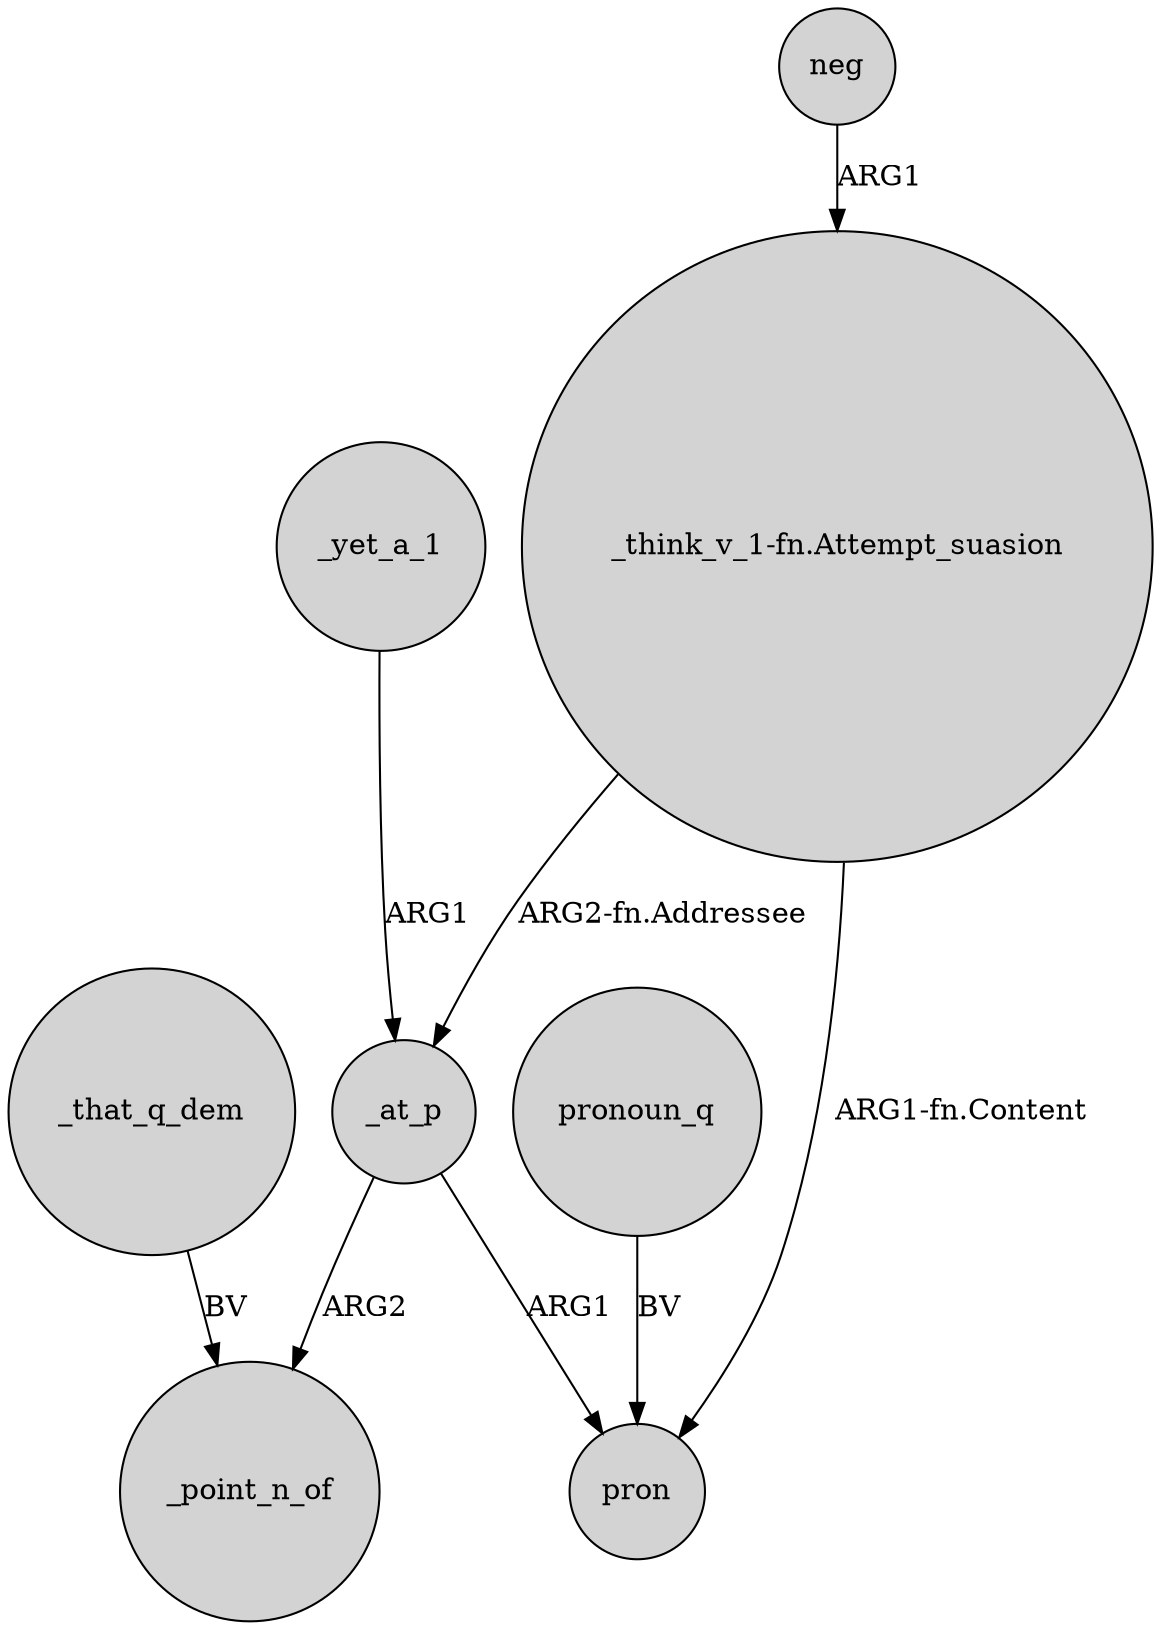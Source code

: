digraph {
	node [shape=circle style=filled]
	"_think_v_1-fn.Attempt_suasion" -> pron [label="ARG1-fn.Content"]
	_at_p -> _point_n_of [label=ARG2]
	_yet_a_1 -> _at_p [label=ARG1]
	"_think_v_1-fn.Attempt_suasion" -> _at_p [label="ARG2-fn.Addressee"]
	_at_p -> pron [label=ARG1]
	neg -> "_think_v_1-fn.Attempt_suasion" [label=ARG1]
	pronoun_q -> pron [label=BV]
	_that_q_dem -> _point_n_of [label=BV]
}
